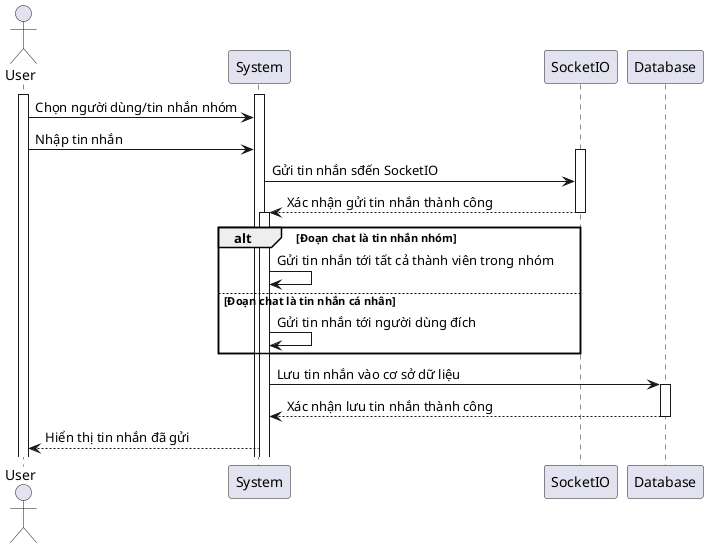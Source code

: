 @startuml

actor User
participant System
participant SocketIO
participant Database

activate User
activate System
User -> System: Chọn người dùng/tin nhắn nhóm
User -> System: Nhập tin nhắn

activate SocketIO
System -> SocketIO: Gửi tin nhắn sđến SocketIO
SocketIO --> System: Xác nhận gửi tin nhắn thành công
deactivate SocketIO

alt Đoạn chat là tin nhắn nhóm
    activate System
    System -> System: Gửi tin nhắn tới tất cả thành viên trong nhóm
else Đoạn chat là tin nhắn cá nhân
    System -> System: Gửi tin nhắn tới người dùng đích
end

System -> Database: Lưu tin nhắn vào cơ sở dữ liệu
activate Database
Database --> System: Xác nhận lưu tin nhắn thành công
deactivate Database
System --> User: Hiển thị tin nhắn đã gửi

@enduml
